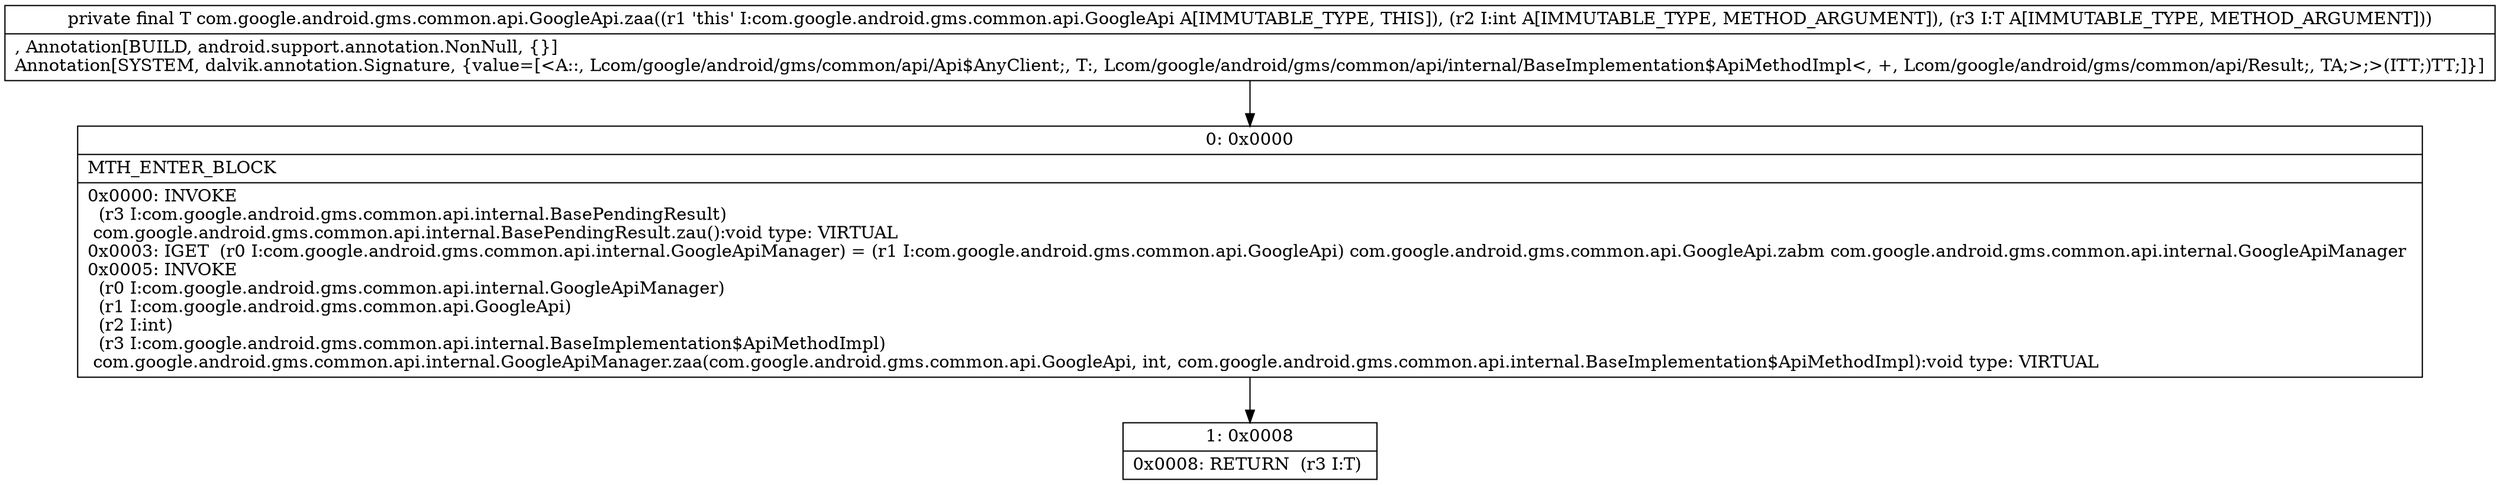 digraph "CFG forcom.google.android.gms.common.api.GoogleApi.zaa(ILcom\/google\/android\/gms\/common\/api\/internal\/BaseImplementation$ApiMethodImpl;)Lcom\/google\/android\/gms\/common\/api\/internal\/BaseImplementation$ApiMethodImpl;" {
Node_0 [shape=record,label="{0\:\ 0x0000|MTH_ENTER_BLOCK\l|0x0000: INVOKE  \l  (r3 I:com.google.android.gms.common.api.internal.BasePendingResult)\l com.google.android.gms.common.api.internal.BasePendingResult.zau():void type: VIRTUAL \l0x0003: IGET  (r0 I:com.google.android.gms.common.api.internal.GoogleApiManager) = (r1 I:com.google.android.gms.common.api.GoogleApi) com.google.android.gms.common.api.GoogleApi.zabm com.google.android.gms.common.api.internal.GoogleApiManager \l0x0005: INVOKE  \l  (r0 I:com.google.android.gms.common.api.internal.GoogleApiManager)\l  (r1 I:com.google.android.gms.common.api.GoogleApi)\l  (r2 I:int)\l  (r3 I:com.google.android.gms.common.api.internal.BaseImplementation$ApiMethodImpl)\l com.google.android.gms.common.api.internal.GoogleApiManager.zaa(com.google.android.gms.common.api.GoogleApi, int, com.google.android.gms.common.api.internal.BaseImplementation$ApiMethodImpl):void type: VIRTUAL \l}"];
Node_1 [shape=record,label="{1\:\ 0x0008|0x0008: RETURN  (r3 I:T) \l}"];
MethodNode[shape=record,label="{private final T com.google.android.gms.common.api.GoogleApi.zaa((r1 'this' I:com.google.android.gms.common.api.GoogleApi A[IMMUTABLE_TYPE, THIS]), (r2 I:int A[IMMUTABLE_TYPE, METHOD_ARGUMENT]), (r3 I:T A[IMMUTABLE_TYPE, METHOD_ARGUMENT]))  | , Annotation[BUILD, android.support.annotation.NonNull, \{\}]\lAnnotation[SYSTEM, dalvik.annotation.Signature, \{value=[\<A::, Lcom\/google\/android\/gms\/common\/api\/Api$AnyClient;, T:, Lcom\/google\/android\/gms\/common\/api\/internal\/BaseImplementation$ApiMethodImpl\<, +, Lcom\/google\/android\/gms\/common\/api\/Result;, TA;\>;\>(ITT;)TT;]\}]\l}"];
MethodNode -> Node_0;
Node_0 -> Node_1;
}

